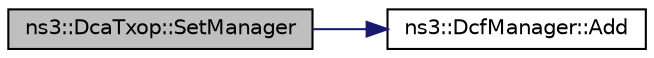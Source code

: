 digraph "ns3::DcaTxop::SetManager"
{
  edge [fontname="Helvetica",fontsize="10",labelfontname="Helvetica",labelfontsize="10"];
  node [fontname="Helvetica",fontsize="10",shape=record];
  rankdir="LR";
  Node1 [label="ns3::DcaTxop::SetManager",height=0.2,width=0.4,color="black", fillcolor="grey75", style="filled", fontcolor="black"];
  Node1 -> Node2 [color="midnightblue",fontsize="10",style="solid"];
  Node2 [label="ns3::DcfManager::Add",height=0.2,width=0.4,color="black", fillcolor="white", style="filled",URL="$de/d60/classns3_1_1DcfManager.html#a0b27b5152f4394f743555d4693fd7fef"];
}
